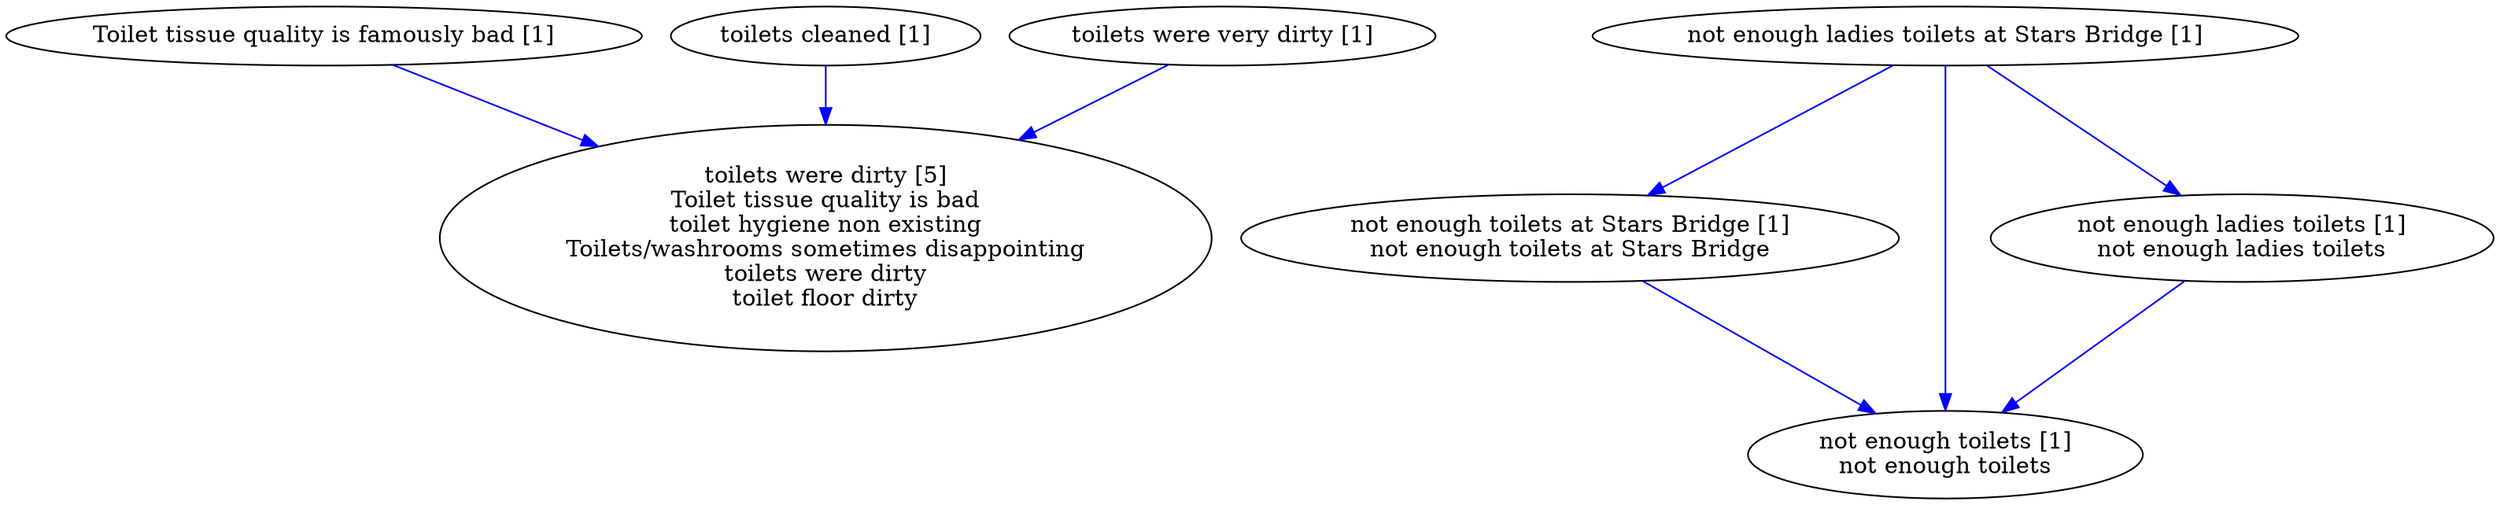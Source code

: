 digraph collapsedGraph {
"toilets were dirty [5]\nToilet tissue quality is bad\ntoilet hygiene non existing\nToilets/washrooms sometimes disappointing\ntoilets were dirty\ntoilet floor dirty""Toilet tissue quality is famously bad [1]""not enough ladies toilets at Stars Bridge [1]""not enough toilets at Stars Bridge [1]\nnot enough toilets at Stars Bridge""not enough toilets [1]\nnot enough toilets""not enough ladies toilets [1]\nnot enough ladies toilets""toilets cleaned [1]""toilets were very dirty [1]""not enough ladies toilets at Stars Bridge [1]" -> "not enough toilets at Stars Bridge [1]\nnot enough toilets at Stars Bridge" [color=blue]
"not enough toilets at Stars Bridge [1]\nnot enough toilets at Stars Bridge" -> "not enough toilets [1]\nnot enough toilets" [color=blue]
"not enough ladies toilets at Stars Bridge [1]" -> "not enough ladies toilets [1]\nnot enough ladies toilets" [color=blue]
"not enough ladies toilets [1]\nnot enough ladies toilets" -> "not enough toilets [1]\nnot enough toilets" [color=blue]
"not enough ladies toilets at Stars Bridge [1]" -> "not enough toilets [1]\nnot enough toilets" [color=blue]
"Toilet tissue quality is famously bad [1]" -> "toilets were dirty [5]\nToilet tissue quality is bad\ntoilet hygiene non existing\nToilets/washrooms sometimes disappointing\ntoilets were dirty\ntoilet floor dirty" [color=blue]
"toilets cleaned [1]" -> "toilets were dirty [5]\nToilet tissue quality is bad\ntoilet hygiene non existing\nToilets/washrooms sometimes disappointing\ntoilets were dirty\ntoilet floor dirty" [color=blue]
"toilets were very dirty [1]" -> "toilets were dirty [5]\nToilet tissue quality is bad\ntoilet hygiene non existing\nToilets/washrooms sometimes disappointing\ntoilets were dirty\ntoilet floor dirty" [color=blue]
}